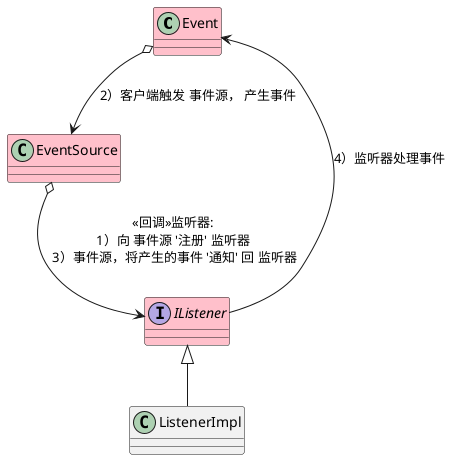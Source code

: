 @startuml
'https://plantuml.com/class-diagram

'回调思想
'监听器 IListener  注册给  事件源 EventSource
'事件源 EventSource  回调  监听器 IListener


class Event #pink
class EventSource #pink
interface IListener #pink
class ListenerImpl


EventSource o--> IListener : <<回调>>监听器:\n 1）向 事件源 '注册' 监听器 \n 3）事件源，将产生的事件 '通知' 回 监听器
Event o--> EventSource : 2）客户端触发 事件源， 产生事件
IListener <|-- ListenerImpl
IListener --> Event : 4）监听器处理事件


@enduml